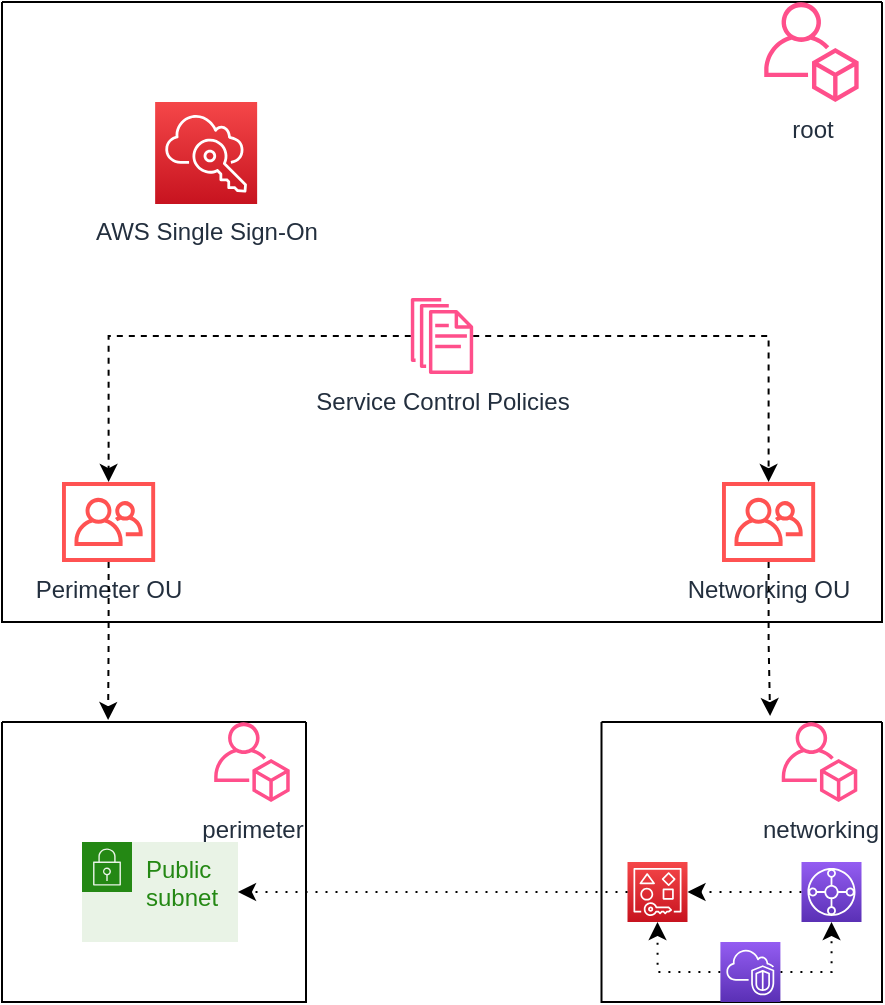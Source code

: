 <mxfile version="15.6.8" type="device"><diagram id="RuzPeLcrMqmiC3Aa-SJ0" name="Page-1"><mxGraphModel dx="1298" dy="682" grid="1" gridSize="10" guides="1" tooltips="1" connect="1" arrows="1" fold="1" page="1" pageScale="1" pageWidth="850" pageHeight="1100" math="0" shadow="0"><root><mxCell id="0"/><mxCell id="1" parent="0"/><mxCell id="csrMZ0opu0RkEJ2Ew3az-4" value="" style="swimlane;startSize=0;" parent="1" vertex="1"><mxGeometry x="90" y="80" width="440" height="310" as="geometry"/></mxCell><mxCell id="csrMZ0opu0RkEJ2Ew3az-5" value="root" style="sketch=0;outlineConnect=0;fontColor=#232F3E;gradientColor=none;fillColor=#FF4F8B;strokeColor=none;dashed=0;verticalLabelPosition=bottom;verticalAlign=top;align=center;html=1;fontSize=12;fontStyle=0;aspect=fixed;pointerEvents=1;shape=mxgraph.aws4.organizations_account;" parent="csrMZ0opu0RkEJ2Ew3az-4" vertex="1"><mxGeometry x="381" width="47.44" height="50" as="geometry"/></mxCell><mxCell id="csrMZ0opu0RkEJ2Ew3az-6" value="AWS Single Sign-On" style="sketch=0;points=[[0,0,0],[0.25,0,0],[0.5,0,0],[0.75,0,0],[1,0,0],[0,1,0],[0.25,1,0],[0.5,1,0],[0.75,1,0],[1,1,0],[0,0.25,0],[0,0.5,0],[0,0.75,0],[1,0.25,0],[1,0.5,0],[1,0.75,0]];outlineConnect=0;fontColor=#232F3E;gradientColor=#F54749;gradientDirection=north;fillColor=#C7131F;strokeColor=#ffffff;dashed=0;verticalLabelPosition=bottom;verticalAlign=top;align=center;html=1;fontSize=12;fontStyle=0;aspect=fixed;shape=mxgraph.aws4.resourceIcon;resIcon=mxgraph.aws4.single_sign_on;" parent="csrMZ0opu0RkEJ2Ew3az-4" vertex="1"><mxGeometry x="76.57" y="50" width="51" height="51" as="geometry"/></mxCell><mxCell id="csrMZ0opu0RkEJ2Ew3az-11" value="Perimeter OU" style="sketch=0;outlineConnect=0;fontColor=#232F3E;gradientColor=none;fillColor=#FF5252;strokeColor=none;dashed=0;verticalLabelPosition=bottom;verticalAlign=top;align=center;html=1;fontSize=12;fontStyle=0;aspect=fixed;pointerEvents=1;shape=mxgraph.aws4.organizations_organizational_unit;" parent="csrMZ0opu0RkEJ2Ew3az-4" vertex="1"><mxGeometry x="30" y="240" width="46.57" height="40" as="geometry"/></mxCell><mxCell id="csrMZ0opu0RkEJ2Ew3az-10" value="Networking OU" style="sketch=0;outlineConnect=0;fontColor=#232F3E;gradientColor=none;fillColor=#FF5252;strokeColor=none;dashed=0;verticalLabelPosition=bottom;verticalAlign=top;align=center;html=1;fontSize=12;fontStyle=0;aspect=fixed;pointerEvents=1;shape=mxgraph.aws4.organizations_organizational_unit;" parent="csrMZ0opu0RkEJ2Ew3az-4" vertex="1"><mxGeometry x="360" y="240" width="46.57" height="40" as="geometry"/></mxCell><mxCell id="TdTIzMkaNFC85U7RqQJk-2" style="edgeStyle=orthogonalEdgeStyle;rounded=0;orthogonalLoop=1;jettySize=auto;html=1;dashed=1;" edge="1" parent="csrMZ0opu0RkEJ2Ew3az-4" source="csrMZ0opu0RkEJ2Ew3az-16" target="csrMZ0opu0RkEJ2Ew3az-11"><mxGeometry relative="1" as="geometry"/></mxCell><mxCell id="TdTIzMkaNFC85U7RqQJk-3" style="edgeStyle=orthogonalEdgeStyle;rounded=0;orthogonalLoop=1;jettySize=auto;html=1;dashed=1;" edge="1" parent="csrMZ0opu0RkEJ2Ew3az-4" source="csrMZ0opu0RkEJ2Ew3az-16" target="csrMZ0opu0RkEJ2Ew3az-10"><mxGeometry relative="1" as="geometry"/></mxCell><mxCell id="csrMZ0opu0RkEJ2Ew3az-16" value="Service Control Policies" style="sketch=0;outlineConnect=0;fontColor=#232F3E;gradientColor=none;fillColor=#FF4F8B;strokeColor=none;dashed=0;verticalLabelPosition=bottom;verticalAlign=top;align=center;html=1;fontSize=12;fontStyle=0;aspect=fixed;pointerEvents=1;shape=mxgraph.aws4.documents;" parent="csrMZ0opu0RkEJ2Ew3az-4" vertex="1"><mxGeometry x="204.41" y="148" width="31.18" height="38" as="geometry"/></mxCell><mxCell id="csrMZ0opu0RkEJ2Ew3az-41" value="" style="swimlane;startSize=0;fillColor=default;strokeColor=default;fontColor=default;" parent="1" vertex="1"><mxGeometry x="389.75" y="440" width="140.25" height="140" as="geometry"/></mxCell><mxCell id="csrMZ0opu0RkEJ2Ew3az-42" value="networking" style="sketch=0;outlineConnect=0;fontColor=#232F3E;gradientColor=none;fillColor=#FF4F8B;strokeColor=none;dashed=0;verticalLabelPosition=bottom;verticalAlign=top;align=center;html=1;fontSize=12;fontStyle=0;aspect=fixed;pointerEvents=1;shape=mxgraph.aws4.organizations_account;" parent="csrMZ0opu0RkEJ2Ew3az-41" vertex="1"><mxGeometry x="90.03" width="37.95" height="40" as="geometry"/></mxCell><mxCell id="L6_a9N42AUCllDcQlyaP-13" style="edgeStyle=orthogonalEdgeStyle;rounded=0;orthogonalLoop=1;jettySize=auto;html=1;entryX=1;entryY=0.5;entryDx=0;entryDy=0;entryPerimeter=0;dashed=1;dashPattern=1 4;" parent="csrMZ0opu0RkEJ2Ew3az-41" source="L6_a9N42AUCllDcQlyaP-2" target="L6_a9N42AUCllDcQlyaP-8" edge="1"><mxGeometry relative="1" as="geometry"/></mxCell><mxCell id="L6_a9N42AUCllDcQlyaP-2" value="" style="sketch=0;points=[[0,0,0],[0.25,0,0],[0.5,0,0],[0.75,0,0],[1,0,0],[0,1,0],[0.25,1,0],[0.5,1,0],[0.75,1,0],[1,1,0],[0,0.25,0],[0,0.5,0],[0,0.75,0],[1,0.25,0],[1,0.5,0],[1,0.75,0]];outlineConnect=0;fontColor=#232F3E;gradientColor=#945DF2;gradientDirection=north;fillColor=#5A30B5;strokeColor=#ffffff;dashed=0;verticalLabelPosition=bottom;verticalAlign=top;align=center;html=1;fontSize=12;fontStyle=0;aspect=fixed;shape=mxgraph.aws4.resourceIcon;resIcon=mxgraph.aws4.transit_gateway;" parent="csrMZ0opu0RkEJ2Ew3az-41" vertex="1"><mxGeometry x="100" y="70" width="30" height="30" as="geometry"/></mxCell><mxCell id="L6_a9N42AUCllDcQlyaP-7" style="edgeStyle=orthogonalEdgeStyle;rounded=0;orthogonalLoop=1;jettySize=auto;html=1;entryX=0.5;entryY=1;entryDx=0;entryDy=0;entryPerimeter=0;dashed=1;dashPattern=1 4;" parent="csrMZ0opu0RkEJ2Ew3az-41" source="L6_a9N42AUCllDcQlyaP-3" target="L6_a9N42AUCllDcQlyaP-2" edge="1"><mxGeometry relative="1" as="geometry"/></mxCell><mxCell id="L6_a9N42AUCllDcQlyaP-10" style="edgeStyle=orthogonalEdgeStyle;rounded=0;orthogonalLoop=1;jettySize=auto;html=1;entryX=0.5;entryY=1;entryDx=0;entryDy=0;entryPerimeter=0;dashed=1;dashPattern=1 4;" parent="csrMZ0opu0RkEJ2Ew3az-41" source="L6_a9N42AUCllDcQlyaP-3" target="L6_a9N42AUCllDcQlyaP-8" edge="1"><mxGeometry relative="1" as="geometry"/></mxCell><mxCell id="L6_a9N42AUCllDcQlyaP-3" value="" style="sketch=0;points=[[0,0,0],[0.25,0,0],[0.5,0,0],[0.75,0,0],[1,0,0],[0,1,0],[0.25,1,0],[0.5,1,0],[0.75,1,0],[1,1,0],[0,0.25,0],[0,0.5,0],[0,0.75,0],[1,0.25,0],[1,0.5,0],[1,0.75,0]];outlineConnect=0;fontColor=#232F3E;gradientColor=#945DF2;gradientDirection=north;fillColor=#5A30B5;strokeColor=#ffffff;dashed=0;verticalLabelPosition=bottom;verticalAlign=top;align=center;html=1;fontSize=12;fontStyle=0;aspect=fixed;shape=mxgraph.aws4.resourceIcon;resIcon=mxgraph.aws4.vpc;" parent="csrMZ0opu0RkEJ2Ew3az-41" vertex="1"><mxGeometry x="59.45" y="110" width="30" height="30" as="geometry"/></mxCell><mxCell id="L6_a9N42AUCllDcQlyaP-8" value="" style="sketch=0;points=[[0,0,0],[0.25,0,0],[0.5,0,0],[0.75,0,0],[1,0,0],[0,1,0],[0.25,1,0],[0.5,1,0],[0.75,1,0],[1,1,0],[0,0.25,0],[0,0.5,0],[0,0.75,0],[1,0.25,0],[1,0.5,0],[1,0.75,0]];outlineConnect=0;fontColor=#232F3E;gradientColor=#F54749;gradientDirection=north;fillColor=#C7131F;strokeColor=#ffffff;dashed=0;verticalLabelPosition=bottom;verticalAlign=top;align=center;html=1;fontSize=12;fontStyle=0;aspect=fixed;shape=mxgraph.aws4.resourceIcon;resIcon=mxgraph.aws4.resource_access_manager;" parent="csrMZ0opu0RkEJ2Ew3az-41" vertex="1"><mxGeometry x="13" y="70" width="30" height="30" as="geometry"/></mxCell><mxCell id="csrMZ0opu0RkEJ2Ew3az-51" value="" style="swimlane;startSize=0;fillColor=default;strokeColor=default;fontColor=default;" parent="1" vertex="1"><mxGeometry x="90" y="440" width="152" height="140" as="geometry"/></mxCell><mxCell id="csrMZ0opu0RkEJ2Ew3az-52" value="perimeter" style="sketch=0;outlineConnect=0;fontColor=#232F3E;gradientColor=none;fillColor=#FF4F8B;strokeColor=none;dashed=0;verticalLabelPosition=bottom;verticalAlign=top;align=center;html=1;fontSize=12;fontStyle=0;aspect=fixed;pointerEvents=1;shape=mxgraph.aws4.organizations_account;" parent="csrMZ0opu0RkEJ2Ew3az-51" vertex="1"><mxGeometry x="106" width="37.95" height="40" as="geometry"/></mxCell><mxCell id="L6_a9N42AUCllDcQlyaP-16" value="Public subnet" style="points=[[0,0],[0.25,0],[0.5,0],[0.75,0],[1,0],[1,0.25],[1,0.5],[1,0.75],[1,1],[0.75,1],[0.5,1],[0.25,1],[0,1],[0,0.75],[0,0.5],[0,0.25]];outlineConnect=0;gradientColor=none;html=1;whiteSpace=wrap;fontSize=12;fontStyle=0;shape=mxgraph.aws4.group;grIcon=mxgraph.aws4.group_security_group;grStroke=0;strokeColor=#248814;fillColor=#E9F3E6;verticalAlign=top;align=left;spacingLeft=30;fontColor=#248814;dashed=0;" parent="csrMZ0opu0RkEJ2Ew3az-51" vertex="1"><mxGeometry x="40.0" y="60" width="78" height="50" as="geometry"/></mxCell><mxCell id="L6_a9N42AUCllDcQlyaP-17" style="edgeStyle=orthogonalEdgeStyle;rounded=0;orthogonalLoop=1;jettySize=auto;html=1;entryX=1;entryY=0.5;entryDx=0;entryDy=0;dashed=1;dashPattern=1 4;" parent="1" source="L6_a9N42AUCllDcQlyaP-8" target="L6_a9N42AUCllDcQlyaP-16" edge="1"><mxGeometry relative="1" as="geometry"/></mxCell><mxCell id="TdTIzMkaNFC85U7RqQJk-4" style="edgeStyle=orthogonalEdgeStyle;rounded=0;orthogonalLoop=1;jettySize=auto;html=1;entryX=0.349;entryY=-0.007;entryDx=0;entryDy=0;entryPerimeter=0;dashed=1;" edge="1" parent="1" source="csrMZ0opu0RkEJ2Ew3az-11" target="csrMZ0opu0RkEJ2Ew3az-51"><mxGeometry relative="1" as="geometry"/></mxCell><mxCell id="TdTIzMkaNFC85U7RqQJk-5" style="edgeStyle=orthogonalEdgeStyle;rounded=0;orthogonalLoop=1;jettySize=auto;html=1;entryX=0.601;entryY=-0.021;entryDx=0;entryDy=0;entryPerimeter=0;dashed=1;" edge="1" parent="1" source="csrMZ0opu0RkEJ2Ew3az-10" target="csrMZ0opu0RkEJ2Ew3az-41"><mxGeometry relative="1" as="geometry"/></mxCell></root></mxGraphModel></diagram></mxfile>